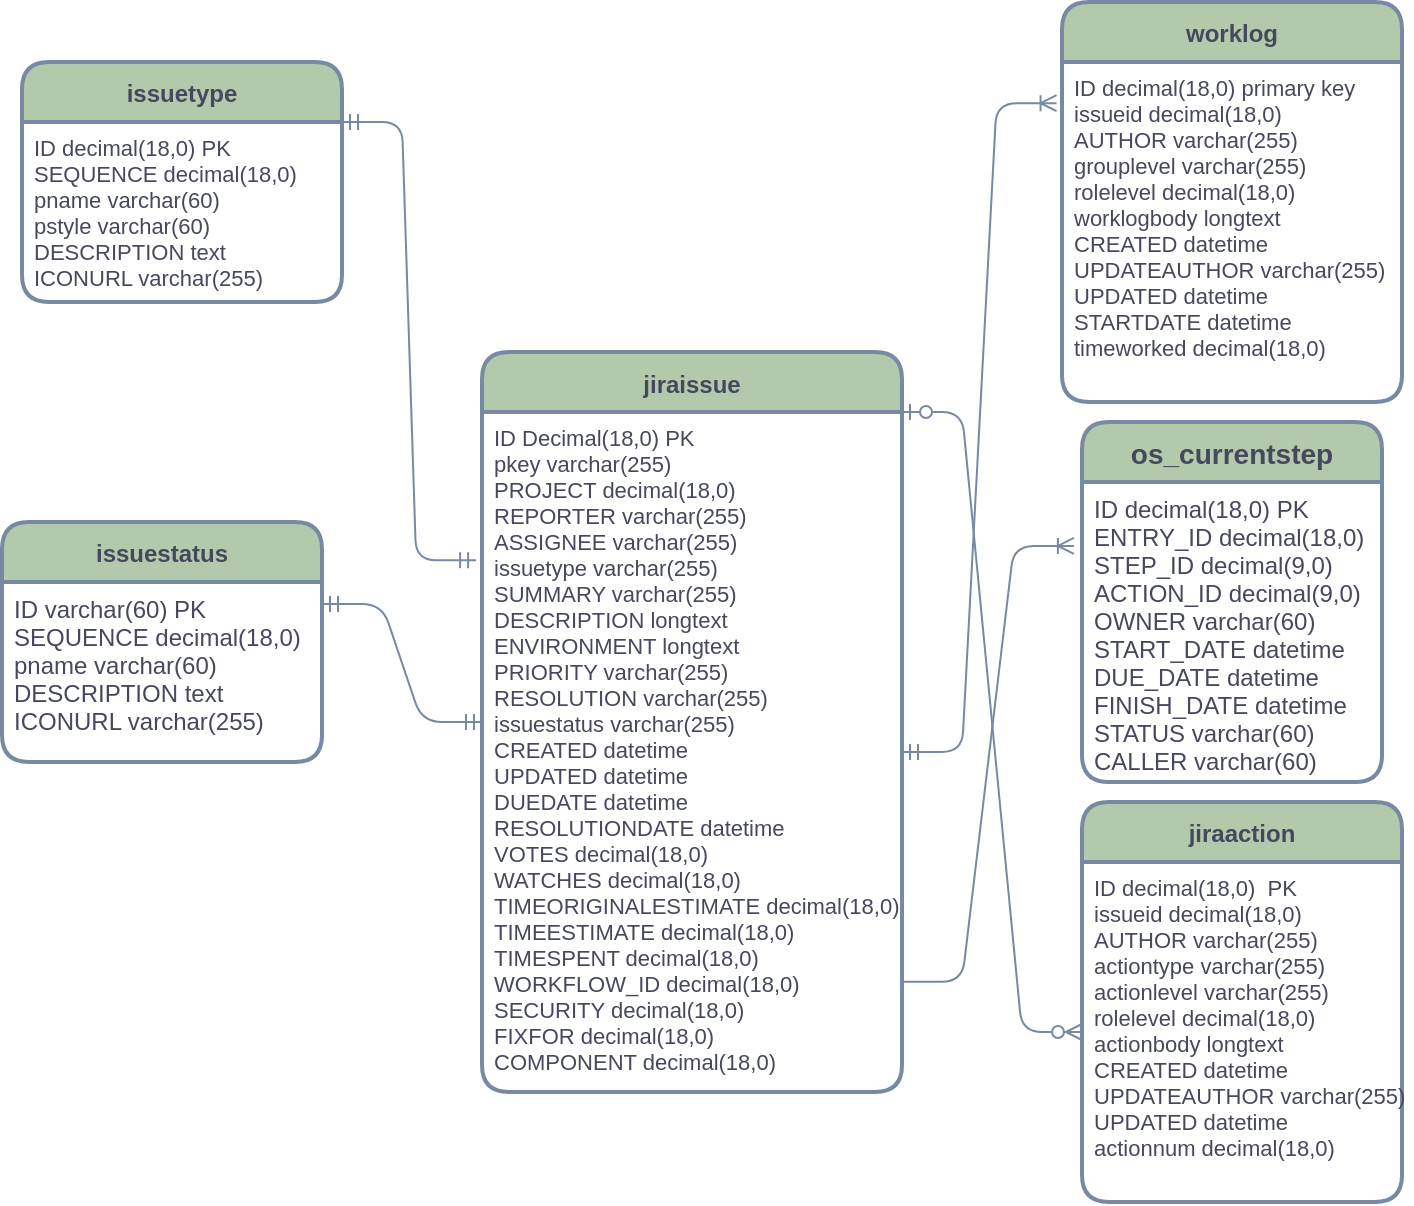 <mxfile version="14.9.8" type="device"><diagram id="H2Cqn6MgIz2qCOJHjONK" name="Page-1"><mxGraphModel dx="782" dy="425" grid="1" gridSize="10" guides="1" tooltips="1" connect="1" arrows="1" fold="1" page="1" pageScale="1" pageWidth="827" pageHeight="1169" math="0" shadow="0"><root><mxCell id="0"/><mxCell id="1" parent="0"/><mxCell id="pScUKjinm2NwkyhuZ4a2-1" value="jiraissue" style="swimlane;childLayout=stackLayout;horizontal=1;startSize=30;horizontalStack=0;rounded=1;fontSize=12;fontStyle=1;strokeWidth=2;resizeParent=0;resizeLast=1;shadow=0;dashed=0;align=center;spacingTop=1;fillColor=#B2C9AB;strokeColor=#788AA3;fontColor=#46495D;" parent="1" vertex="1"><mxGeometry x="280" y="195" width="210" height="370" as="geometry"><mxRectangle x="270" y="20" width="80" height="30" as="alternateBounds"/></mxGeometry></mxCell><mxCell id="pScUKjinm2NwkyhuZ4a2-2" value="ID Decimal(18,0) PK&#10;pkey varchar(255)&#10;PROJECT decimal(18,0)&#10;REPORTER varchar(255)&#10;ASSIGNEE varchar(255) &#10;issuetype varchar(255) &#10;SUMMARY varchar(255) &#10;DESCRIPTION longtext &#10;ENVIRONMENT longtext&#10;PRIORITY varchar(255)&#10;RESOLUTION varchar(255) &#10;issuestatus varchar(255)&#10;CREATED datetime &#10;UPDATED datetime&#10;DUEDATE datetime &#10;RESOLUTIONDATE datetime &#10;VOTES decimal(18,0) &#10;WATCHES decimal(18,0) &#10;TIMEORIGINALESTIMATE decimal(18,0) &#10;TIMEESTIMATE decimal(18,0) &#10;TIMESPENT decimal(18,0) &#10;WORKFLOW_ID decimal(18,0) &#10;SECURITY decimal(18,0) &#10;FIXFOR decimal(18,0) &#10;COMPONENT decimal(18,0)" style="align=left;strokeColor=none;fillColor=none;spacingLeft=4;fontSize=11;verticalAlign=top;resizable=0;rotatable=0;part=1;fontColor=#46495D;" parent="pScUKjinm2NwkyhuZ4a2-1" vertex="1"><mxGeometry y="30" width="210" height="340" as="geometry"/></mxCell><mxCell id="pScUKjinm2NwkyhuZ4a2-4" value="worklog" style="swimlane;childLayout=stackLayout;horizontal=1;startSize=30;horizontalStack=0;rounded=1;fontSize=12;fontStyle=1;strokeWidth=2;resizeParent=0;resizeLast=1;shadow=0;dashed=0;align=center;fillColor=#B2C9AB;strokeColor=#788AA3;fontColor=#46495D;" parent="1" vertex="1"><mxGeometry x="570" y="20" width="170" height="200" as="geometry"/></mxCell><mxCell id="pScUKjinm2NwkyhuZ4a2-5" value="ID decimal(18,0) primary key&#10;issueid decimal(18,0) &#10;AUTHOR varchar(255) &#10;grouplevel varchar(255) &#10;rolelevel decimal(18,0) &#10;worklogbody longtext &#10;CREATED datetime &#10;UPDATEAUTHOR varchar(255) &#10;UPDATED datetime &#10;STARTDATE datetime &#10;timeworked decimal(18,0)" style="align=left;strokeColor=none;fillColor=none;spacingLeft=4;fontSize=11;verticalAlign=top;resizable=0;rotatable=0;part=1;fontColor=#46495D;" parent="pScUKjinm2NwkyhuZ4a2-4" vertex="1"><mxGeometry y="30" width="170" height="170" as="geometry"/></mxCell><mxCell id="pScUKjinm2NwkyhuZ4a2-6" value="jiraaction" style="swimlane;childLayout=stackLayout;horizontal=1;startSize=30;horizontalStack=0;rounded=1;fontSize=12;fontStyle=1;strokeWidth=2;resizeParent=0;resizeLast=1;shadow=0;dashed=0;align=center;fillColor=#B2C9AB;strokeColor=#788AA3;fontColor=#46495D;" parent="1" vertex="1"><mxGeometry x="580" y="420" width="160" height="200" as="geometry"/></mxCell><mxCell id="pScUKjinm2NwkyhuZ4a2-7" value="ID decimal(18,0)  PK&#10;issueid decimal(18,0) &#10;AUTHOR varchar(255) &#10;actiontype varchar(255) &#10;actionlevel varchar(255) &#10;rolelevel decimal(18,0) &#10;actionbody longtext &#10;CREATED datetime &#10;UPDATEAUTHOR varchar(255) &#10;UPDATED datetime &#10;actionnum decimal(18,0)" style="align=left;strokeColor=none;fillColor=none;spacingLeft=4;fontSize=11;verticalAlign=top;resizable=0;rotatable=0;part=1;fontColor=#46495D;" parent="pScUKjinm2NwkyhuZ4a2-6" vertex="1"><mxGeometry y="30" width="160" height="170" as="geometry"/></mxCell><mxCell id="pScUKjinm2NwkyhuZ4a2-8" value="issuetype" style="swimlane;childLayout=stackLayout;horizontal=1;startSize=30;horizontalStack=0;rounded=1;fontSize=12;fontStyle=1;strokeWidth=2;resizeParent=0;resizeLast=1;shadow=0;dashed=0;align=center;fillColor=#B2C9AB;strokeColor=#788AA3;fontColor=#46495D;" parent="1" vertex="1"><mxGeometry x="50" y="50" width="160" height="120" as="geometry"/></mxCell><mxCell id="pScUKjinm2NwkyhuZ4a2-9" value="ID decimal(18,0) PK &#10;SEQUENCE decimal(18,0)&#10;pname varchar(60)&#10;pstyle varchar(60)&#10;DESCRIPTION text&#10;ICONURL varchar(255)" style="align=left;strokeColor=none;fillColor=none;spacingLeft=4;fontSize=11;verticalAlign=top;resizable=0;rotatable=0;part=1;fontColor=#46495D;" parent="pScUKjinm2NwkyhuZ4a2-8" vertex="1"><mxGeometry y="30" width="160" height="90" as="geometry"/></mxCell><mxCell id="pScUKjinm2NwkyhuZ4a2-10" value="issuestatus" style="swimlane;childLayout=stackLayout;horizontal=1;startSize=30;horizontalStack=0;rounded=1;fontSize=12;fontStyle=1;strokeWidth=2;resizeParent=0;resizeLast=1;shadow=0;dashed=0;align=center;fillColor=#B2C9AB;strokeColor=#788AA3;fontColor=#46495D;" parent="1" vertex="1"><mxGeometry x="40" y="280" width="160" height="120" as="geometry"/></mxCell><mxCell id="pScUKjinm2NwkyhuZ4a2-11" value="ID varchar(60) PK&#10;SEQUENCE decimal(18,0)&#10;pname varchar(60)&#10;DESCRIPTION text&#10;ICONURL varchar(255)" style="align=left;strokeColor=none;fillColor=none;spacingLeft=4;fontSize=12;verticalAlign=top;resizable=0;rotatable=0;part=1;fontColor=#46495D;" parent="pScUKjinm2NwkyhuZ4a2-10" vertex="1"><mxGeometry y="30" width="160" height="90" as="geometry"/></mxCell><mxCell id="pScUKjinm2NwkyhuZ4a2-36" value="" style="edgeStyle=entityRelationEdgeStyle;fontSize=12;html=1;endArrow=ERzeroToMany;startArrow=ERzeroToOne;exitX=1;exitY=0;exitDx=0;exitDy=0;strokeColor=#788AA3;fontColor=#46495D;" parent="1" source="pScUKjinm2NwkyhuZ4a2-2" edge="1" target="pScUKjinm2NwkyhuZ4a2-7"><mxGeometry width="100" height="100" relative="1" as="geometry"><mxPoint x="640" y="-80" as="sourcePoint"/><mxPoint x="740" y="-180" as="targetPoint"/></mxGeometry></mxCell><mxCell id="pScUKjinm2NwkyhuZ4a2-37" value="" style="edgeStyle=entityRelationEdgeStyle;fontSize=12;html=1;endArrow=ERmandOne;startArrow=ERmandOne;entryX=0;entryY=0.5;entryDx=0;entryDy=0;strokeColor=#788AA3;fontColor=#46495D;exitX=1;exitY=0.122;exitDx=0;exitDy=0;exitPerimeter=0;" parent="1" source="pScUKjinm2NwkyhuZ4a2-11" target="pScUKjinm2NwkyhuZ4a2-1" edge="1"><mxGeometry width="100" height="100" relative="1" as="geometry"><mxPoint x="310" y="-90" as="sourcePoint"/><mxPoint x="400" y="-50" as="targetPoint"/></mxGeometry></mxCell><mxCell id="pScUKjinm2NwkyhuZ4a2-42" value="" style="edgeStyle=entityRelationEdgeStyle;fontSize=12;html=1;endArrow=ERmandOne;startArrow=ERmandOne;entryX=-0.014;entryY=0.218;entryDx=0;entryDy=0;exitX=1;exitY=0;exitDx=0;exitDy=0;entryPerimeter=0;strokeColor=#788AA3;fontColor=#46495D;" parent="1" target="pScUKjinm2NwkyhuZ4a2-2" edge="1" source="pScUKjinm2NwkyhuZ4a2-9"><mxGeometry width="100" height="100" relative="1" as="geometry"><mxPoint x="310.0" y="53.01" as="sourcePoint"/><mxPoint x="404.56" y="140" as="targetPoint"/></mxGeometry></mxCell><mxCell id="pScUKjinm2NwkyhuZ4a2-43" value="" style="edgeStyle=entityRelationEdgeStyle;fontSize=12;html=1;endArrow=ERoneToMany;startArrow=ERmandOne;entryX=-0.016;entryY=0.121;entryDx=0;entryDy=0;entryPerimeter=0;strokeColor=#788AA3;fontColor=#46495D;" parent="1" source="pScUKjinm2NwkyhuZ4a2-2" target="pScUKjinm2NwkyhuZ4a2-5" edge="1"><mxGeometry width="100" height="100" relative="1" as="geometry"><mxPoint x="480" y="-30" as="sourcePoint"/><mxPoint x="580" y="-130" as="targetPoint"/></mxGeometry></mxCell><mxCell id="j3v-dMt4dZ6AxXauLZYW-1" value="os_currentstep" style="swimlane;childLayout=stackLayout;horizontal=1;startSize=30;horizontalStack=0;rounded=1;fontSize=14;fontStyle=1;strokeWidth=2;resizeParent=0;resizeLast=1;shadow=0;dashed=0;align=center;fillColor=#B2C9AB;strokeColor=#788AA3;fontColor=#46495D;" vertex="1" parent="1"><mxGeometry x="580" y="230" width="150" height="180" as="geometry"/></mxCell><mxCell id="j3v-dMt4dZ6AxXauLZYW-2" value="ID decimal(18,0) PK &#10;ENTRY_ID decimal(18,0) &#10;STEP_ID decimal(9,0) &#10;ACTION_ID decimal(9,0) &#10;OWNER varchar(60) &#10;START_DATE datetime &#10;DUE_DATE datetime &#10;FINISH_DATE datetime &#10;STATUS varchar(60) &#10;CALLER varchar(60)" style="align=left;strokeColor=none;fillColor=none;spacingLeft=4;fontSize=12;verticalAlign=top;resizable=0;rotatable=0;part=1;fontColor=#46495D;" vertex="1" parent="j3v-dMt4dZ6AxXauLZYW-1"><mxGeometry y="30" width="150" height="150" as="geometry"/></mxCell><mxCell id="j3v-dMt4dZ6AxXauLZYW-6" value="" style="edgeStyle=entityRelationEdgeStyle;fontSize=12;html=1;endArrow=ERoneToMany;exitX=1;exitY=0.838;exitDx=0;exitDy=0;exitPerimeter=0;entryX=-0.027;entryY=0.213;entryDx=0;entryDy=0;entryPerimeter=0;strokeColor=#788AA3;fontColor=#46495D;" edge="1" parent="1" source="pScUKjinm2NwkyhuZ4a2-2" target="j3v-dMt4dZ6AxXauLZYW-2"><mxGeometry width="100" height="100" relative="1" as="geometry"><mxPoint x="500" y="270" as="sourcePoint"/><mxPoint x="600" y="170" as="targetPoint"/></mxGeometry></mxCell></root></mxGraphModel></diagram></mxfile>